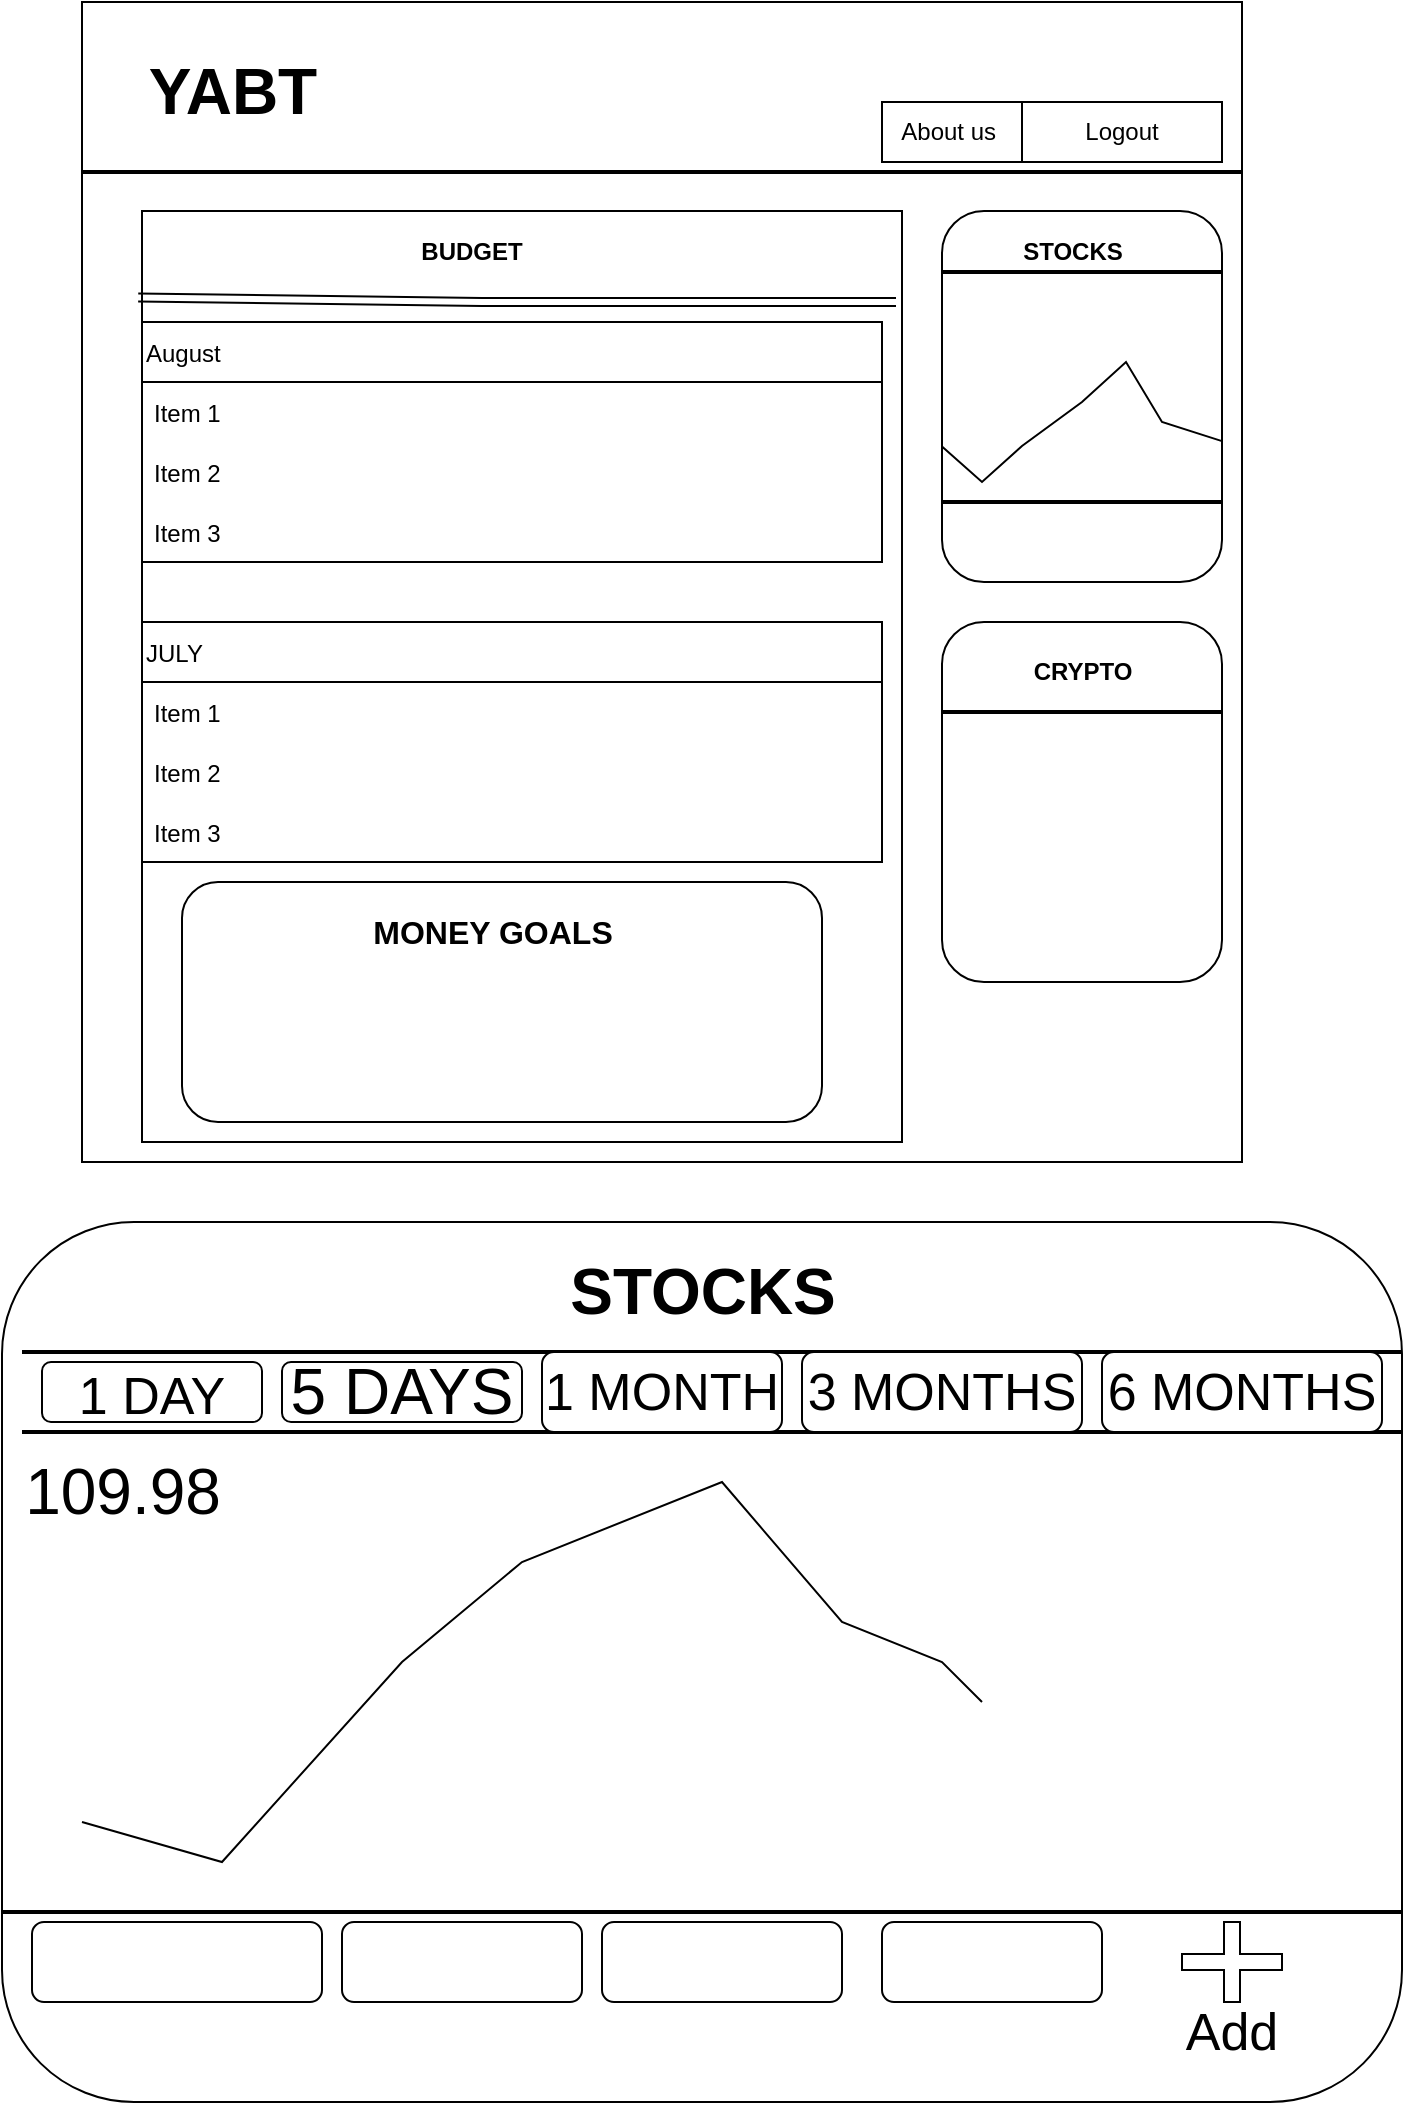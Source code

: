 <mxfile version="20.2.7" type="github"><diagram id="clOotkdXWdF884t_bKb3" name="Page-1"><mxGraphModel dx="871" dy="696" grid="1" gridSize="10" guides="1" tooltips="1" connect="1" arrows="1" fold="1" page="1" pageScale="1" pageWidth="850" pageHeight="1100" math="0" shadow="0"><root><mxCell id="0"/><mxCell id="1" parent="0"/><mxCell id="ExN4q3dwJ0fEdUc2HsNt-1" value="" style="whiteSpace=wrap;html=1;aspect=fixed;" vertex="1" parent="1"><mxGeometry x="70" y="10" width="580" height="580" as="geometry"/></mxCell><mxCell id="ExN4q3dwJ0fEdUc2HsNt-7" value="" style="line;strokeWidth=2;html=1;" vertex="1" parent="1"><mxGeometry x="70" y="90" width="580" height="10" as="geometry"/></mxCell><mxCell id="ExN4q3dwJ0fEdUc2HsNt-8" value="&lt;font style=&quot;font-size: 32px;&quot;&gt;YABT&lt;/font&gt;" style="text;html=1;align=center;verticalAlign=middle;resizable=0;points=[];autosize=1;strokeColor=none;fillColor=none;fontSize=24;fontStyle=1" vertex="1" parent="1"><mxGeometry x="90" y="30" width="110" height="50" as="geometry"/></mxCell><mxCell id="ExN4q3dwJ0fEdUc2HsNt-10" value="About us&amp;nbsp;" style="rounded=0;whiteSpace=wrap;html=1;fontSize=12;" vertex="1" parent="1"><mxGeometry x="470" y="60" width="70" height="30" as="geometry"/></mxCell><mxCell id="ExN4q3dwJ0fEdUc2HsNt-11" value="About us&amp;nbsp;" style="rounded=0;whiteSpace=wrap;html=1;fontSize=12;" vertex="1" parent="1"><mxGeometry x="470" y="60" width="70" height="30" as="geometry"/></mxCell><mxCell id="ExN4q3dwJ0fEdUc2HsNt-12" value="Logout" style="rounded=0;whiteSpace=wrap;html=1;fontSize=12;" vertex="1" parent="1"><mxGeometry x="540" y="60" width="100" height="30" as="geometry"/></mxCell><mxCell id="ExN4q3dwJ0fEdUc2HsNt-13" value="" style="whiteSpace=wrap;html=1;fontSize=12;" vertex="1" parent="1"><mxGeometry x="100" y="114.5" width="380" height="465.5" as="geometry"/></mxCell><mxCell id="ExN4q3dwJ0fEdUc2HsNt-14" value="&lt;b&gt;BUDGET&lt;/b&gt;" style="text;html=1;strokeColor=none;fillColor=none;align=center;verticalAlign=middle;whiteSpace=wrap;rounded=0;fontSize=12;" vertex="1" parent="1"><mxGeometry x="230" y="120" width="70" height="30" as="geometry"/></mxCell><mxCell id="ExN4q3dwJ0fEdUc2HsNt-16" value="" style="shape=link;html=1;rounded=0;fontSize=12;exitX=-0.005;exitY=0.093;exitDx=0;exitDy=0;exitPerimeter=0;" edge="1" parent="1" source="ExN4q3dwJ0fEdUc2HsNt-13"><mxGeometry width="100" relative="1" as="geometry"><mxPoint x="220" y="160" as="sourcePoint"/><mxPoint x="477" y="160" as="targetPoint"/><Array as="points"><mxPoint x="270" y="160"/></Array></mxGeometry></mxCell><mxCell id="ExN4q3dwJ0fEdUc2HsNt-19" value="August" style="swimlane;fontStyle=0;childLayout=stackLayout;horizontal=1;startSize=30;horizontalStack=0;resizeParent=1;resizeParentMax=0;resizeLast=0;collapsible=1;marginBottom=0;fontSize=12;align=left;" vertex="1" parent="1"><mxGeometry x="100" y="170" width="370" height="120" as="geometry"/></mxCell><mxCell id="ExN4q3dwJ0fEdUc2HsNt-20" value="Item 1" style="text;strokeColor=none;fillColor=none;align=left;verticalAlign=middle;spacingLeft=4;spacingRight=4;overflow=hidden;points=[[0,0.5],[1,0.5]];portConstraint=eastwest;rotatable=0;fontSize=12;" vertex="1" parent="ExN4q3dwJ0fEdUc2HsNt-19"><mxGeometry y="30" width="370" height="30" as="geometry"/></mxCell><mxCell id="ExN4q3dwJ0fEdUc2HsNt-21" value="Item 2" style="text;strokeColor=none;fillColor=none;align=left;verticalAlign=middle;spacingLeft=4;spacingRight=4;overflow=hidden;points=[[0,0.5],[1,0.5]];portConstraint=eastwest;rotatable=0;fontSize=12;" vertex="1" parent="ExN4q3dwJ0fEdUc2HsNt-19"><mxGeometry y="60" width="370" height="30" as="geometry"/></mxCell><mxCell id="ExN4q3dwJ0fEdUc2HsNt-22" value="Item 3" style="text;strokeColor=none;fillColor=none;align=left;verticalAlign=middle;spacingLeft=4;spacingRight=4;overflow=hidden;points=[[0,0.5],[1,0.5]];portConstraint=eastwest;rotatable=0;fontSize=12;" vertex="1" parent="ExN4q3dwJ0fEdUc2HsNt-19"><mxGeometry y="90" width="370" height="30" as="geometry"/></mxCell><mxCell id="ExN4q3dwJ0fEdUc2HsNt-23" value="JULY" style="swimlane;fontStyle=0;childLayout=stackLayout;horizontal=1;startSize=30;horizontalStack=0;resizeParent=1;resizeParentMax=0;resizeLast=0;collapsible=1;marginBottom=0;fontSize=12;align=left;" vertex="1" parent="1"><mxGeometry x="100" y="320" width="370" height="120" as="geometry"/></mxCell><mxCell id="ExN4q3dwJ0fEdUc2HsNt-24" value="Item 1" style="text;strokeColor=none;fillColor=none;align=left;verticalAlign=middle;spacingLeft=4;spacingRight=4;overflow=hidden;points=[[0,0.5],[1,0.5]];portConstraint=eastwest;rotatable=0;fontSize=12;" vertex="1" parent="ExN4q3dwJ0fEdUc2HsNt-23"><mxGeometry y="30" width="370" height="30" as="geometry"/></mxCell><mxCell id="ExN4q3dwJ0fEdUc2HsNt-25" value="Item 2" style="text;strokeColor=none;fillColor=none;align=left;verticalAlign=middle;spacingLeft=4;spacingRight=4;overflow=hidden;points=[[0,0.5],[1,0.5]];portConstraint=eastwest;rotatable=0;fontSize=12;" vertex="1" parent="ExN4q3dwJ0fEdUc2HsNt-23"><mxGeometry y="60" width="370" height="30" as="geometry"/></mxCell><mxCell id="ExN4q3dwJ0fEdUc2HsNt-26" value="Item 3" style="text;strokeColor=none;fillColor=none;align=left;verticalAlign=middle;spacingLeft=4;spacingRight=4;overflow=hidden;points=[[0,0.5],[1,0.5]];portConstraint=eastwest;rotatable=0;fontSize=12;" vertex="1" parent="ExN4q3dwJ0fEdUc2HsNt-23"><mxGeometry y="90" width="370" height="30" as="geometry"/></mxCell><mxCell id="ExN4q3dwJ0fEdUc2HsNt-27" value="" style="rounded=1;whiteSpace=wrap;html=1;fontSize=12;" vertex="1" parent="1"><mxGeometry x="500" y="114.5" width="140" height="185.5" as="geometry"/></mxCell><mxCell id="ExN4q3dwJ0fEdUc2HsNt-28" value="&lt;b&gt;STOCKS&lt;/b&gt;" style="text;html=1;align=center;verticalAlign=middle;resizable=0;points=[];autosize=1;strokeColor=none;fillColor=none;fontSize=12;" vertex="1" parent="1"><mxGeometry x="530" y="120" width="70" height="30" as="geometry"/></mxCell><mxCell id="ExN4q3dwJ0fEdUc2HsNt-30" value="" style="line;strokeWidth=2;html=1;fontSize=12;" vertex="1" parent="1"><mxGeometry x="500" y="140" width="140" height="10" as="geometry"/></mxCell><mxCell id="ExN4q3dwJ0fEdUc2HsNt-32" value="" style="line;strokeWidth=2;html=1;fontSize=12;" vertex="1" parent="1"><mxGeometry x="500" y="255" width="140" height="10" as="geometry"/></mxCell><mxCell id="ExN4q3dwJ0fEdUc2HsNt-33" value="" style="endArrow=none;html=1;rounded=0;fontSize=12;" edge="1" parent="1" target="ExN4q3dwJ0fEdUc2HsNt-27"><mxGeometry width="50" height="50" relative="1" as="geometry"><mxPoint x="500" y="232.25" as="sourcePoint"/><mxPoint x="600" y="250" as="targetPoint"/><Array as="points"><mxPoint x="520" y="250"/><mxPoint x="540" y="232"/><mxPoint x="570" y="210"/><mxPoint x="592" y="190"/><mxPoint x="610" y="220"/></Array></mxGeometry></mxCell><mxCell id="ExN4q3dwJ0fEdUc2HsNt-34" value="" style="rounded=1;whiteSpace=wrap;html=1;fontSize=12;" vertex="1" parent="1"><mxGeometry x="500" y="320" width="140" height="180" as="geometry"/></mxCell><mxCell id="ExN4q3dwJ0fEdUc2HsNt-35" value="CRYPTO" style="text;html=1;align=center;verticalAlign=middle;resizable=0;points=[];autosize=1;strokeColor=none;fillColor=none;fontSize=12;fontStyle=1" vertex="1" parent="1"><mxGeometry x="535" y="330" width="70" height="30" as="geometry"/></mxCell><mxCell id="ExN4q3dwJ0fEdUc2HsNt-38" value="" style="line;strokeWidth=2;html=1;fontSize=12;" vertex="1" parent="1"><mxGeometry x="500" y="360" width="140" height="10" as="geometry"/></mxCell><mxCell id="ExN4q3dwJ0fEdUc2HsNt-39" value="" style="rounded=1;whiteSpace=wrap;html=1;fontSize=12;" vertex="1" parent="1"><mxGeometry x="120" y="450" width="320" height="120" as="geometry"/></mxCell><mxCell id="ExN4q3dwJ0fEdUc2HsNt-40" value="&lt;b&gt;&lt;font style=&quot;font-size: 16px;&quot;&gt;MONEY GOALS&lt;/font&gt;&lt;/b&gt;" style="text;html=1;align=center;verticalAlign=middle;resizable=0;points=[];autosize=1;strokeColor=none;fillColor=none;fontSize=12;" vertex="1" parent="1"><mxGeometry x="205" y="460" width="140" height="30" as="geometry"/></mxCell><mxCell id="ExN4q3dwJ0fEdUc2HsNt-41" value="" style="rounded=1;whiteSpace=wrap;html=1;fontSize=16;" vertex="1" parent="1"><mxGeometry x="30" y="620" width="700" height="440" as="geometry"/></mxCell><mxCell id="ExN4q3dwJ0fEdUc2HsNt-42" value="STOCKS" style="text;html=1;align=center;verticalAlign=middle;resizable=0;points=[];autosize=1;strokeColor=none;fillColor=none;fontSize=32;fontStyle=1" vertex="1" parent="1"><mxGeometry x="300" y="630" width="160" height="50" as="geometry"/></mxCell><mxCell id="ExN4q3dwJ0fEdUc2HsNt-43" value="" style="line;strokeWidth=2;html=1;fontSize=32;" vertex="1" parent="1"><mxGeometry x="40" y="680" width="690" height="10" as="geometry"/></mxCell><mxCell id="ExN4q3dwJ0fEdUc2HsNt-44" value="" style="line;strokeWidth=2;html=1;fontSize=32;" vertex="1" parent="1"><mxGeometry x="40" y="720" width="690" height="10" as="geometry"/></mxCell><mxCell id="ExN4q3dwJ0fEdUc2HsNt-46" value="109.98" style="text;html=1;align=center;verticalAlign=middle;resizable=0;points=[];autosize=1;strokeColor=none;fillColor=none;fontSize=32;" vertex="1" parent="1"><mxGeometry x="30" y="730" width="120" height="50" as="geometry"/></mxCell><mxCell id="ExN4q3dwJ0fEdUc2HsNt-47" value="5 DAYS" style="rounded=1;whiteSpace=wrap;html=1;fontSize=32;" vertex="1" parent="1"><mxGeometry x="170" y="690" width="120" height="30" as="geometry"/></mxCell><mxCell id="ExN4q3dwJ0fEdUc2HsNt-48" value="&lt;font style=&quot;font-size: 26px;&quot;&gt;1 DAY&lt;/font&gt;" style="rounded=1;whiteSpace=wrap;html=1;fontSize=32;" vertex="1" parent="1"><mxGeometry x="50" y="690" width="110" height="30" as="geometry"/></mxCell><mxCell id="ExN4q3dwJ0fEdUc2HsNt-50" value="&lt;font style=&quot;font-size: 26px;&quot;&gt;1 MONTH&lt;/font&gt;" style="rounded=1;whiteSpace=wrap;html=1;fontSize=26;" vertex="1" parent="1"><mxGeometry x="300" y="685" width="120" height="40" as="geometry"/></mxCell><mxCell id="ExN4q3dwJ0fEdUc2HsNt-51" value="3 MONTHS" style="rounded=1;whiteSpace=wrap;html=1;fontSize=26;" vertex="1" parent="1"><mxGeometry x="430" y="685" width="140" height="40" as="geometry"/></mxCell><mxCell id="ExN4q3dwJ0fEdUc2HsNt-52" value="6 MONTHS" style="rounded=1;whiteSpace=wrap;html=1;fontSize=26;" vertex="1" parent="1"><mxGeometry x="580" y="685" width="140" height="40" as="geometry"/></mxCell><mxCell id="ExN4q3dwJ0fEdUc2HsNt-55" value="" style="endArrow=none;html=1;rounded=0;fontSize=26;" edge="1" parent="1"><mxGeometry width="50" height="50" relative="1" as="geometry"><mxPoint x="70" y="920" as="sourcePoint"/><mxPoint x="520" y="860" as="targetPoint"/><Array as="points"><mxPoint x="140" y="940"/><mxPoint x="230" y="840"/><mxPoint x="290" y="790"/><mxPoint x="390" y="750"/><mxPoint x="450" y="820"/><mxPoint x="500" y="840"/></Array></mxGeometry></mxCell><mxCell id="ExN4q3dwJ0fEdUc2HsNt-59" value="" style="line;strokeWidth=2;html=1;fontSize=26;" vertex="1" parent="1"><mxGeometry x="30" y="960" width="700" height="10" as="geometry"/></mxCell><mxCell id="ExN4q3dwJ0fEdUc2HsNt-60" value="" style="rounded=1;whiteSpace=wrap;html=1;fontSize=26;" vertex="1" parent="1"><mxGeometry x="45" y="970" width="145" height="40" as="geometry"/></mxCell><mxCell id="ExN4q3dwJ0fEdUc2HsNt-61" value="" style="rounded=1;whiteSpace=wrap;html=1;fontSize=26;" vertex="1" parent="1"><mxGeometry x="200" y="970" width="120" height="40" as="geometry"/></mxCell><mxCell id="ExN4q3dwJ0fEdUc2HsNt-62" value="" style="rounded=1;whiteSpace=wrap;html=1;fontSize=26;" vertex="1" parent="1"><mxGeometry x="330" y="970" width="120" height="40" as="geometry"/></mxCell><mxCell id="ExN4q3dwJ0fEdUc2HsNt-63" value="" style="rounded=1;whiteSpace=wrap;html=1;fontSize=26;" vertex="1" parent="1"><mxGeometry x="470" y="970" width="110" height="40" as="geometry"/></mxCell><mxCell id="ExN4q3dwJ0fEdUc2HsNt-64" value="" style="shape=cross;whiteSpace=wrap;html=1;fontSize=26;" vertex="1" parent="1"><mxGeometry x="620" y="970" width="50" height="40" as="geometry"/></mxCell><mxCell id="ExN4q3dwJ0fEdUc2HsNt-66" value="Add" style="text;html=1;strokeColor=none;fillColor=none;align=center;verticalAlign=middle;whiteSpace=wrap;rounded=0;fontSize=26;" vertex="1" parent="1"><mxGeometry x="615" y="1010" width="60" height="30" as="geometry"/></mxCell></root></mxGraphModel></diagram></mxfile>